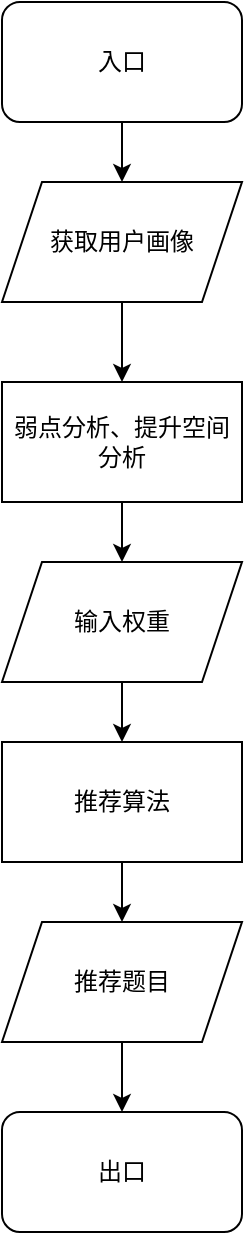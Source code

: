 <mxfile version="17.4.3" type="github"><diagram id="w_Pz1hqVnfEKA9U28U51" name="第 1 页"><mxGraphModel dx="1102" dy="591" grid="1" gridSize="10" guides="1" tooltips="1" connect="1" arrows="1" fold="1" page="1" pageScale="1" pageWidth="827" pageHeight="1169" math="0" shadow="0"><root><mxCell id="0"/><mxCell id="1" parent="0"/><mxCell id="S7O4hNaFyNOycU2FPg8t-2" value="入口" style="rounded=1;whiteSpace=wrap;html=1;" vertex="1" parent="1"><mxGeometry x="360" y="30" width="120" height="60" as="geometry"/></mxCell><mxCell id="S7O4hNaFyNOycU2FPg8t-3" value="弱点分析、提升空间分析" style="rounded=0;whiteSpace=wrap;html=1;" vertex="1" parent="1"><mxGeometry x="360" y="220" width="120" height="60" as="geometry"/></mxCell><mxCell id="S7O4hNaFyNOycU2FPg8t-4" value="获取用户画像" style="shape=parallelogram;perimeter=parallelogramPerimeter;whiteSpace=wrap;html=1;fixedSize=1;" vertex="1" parent="1"><mxGeometry x="360" y="120" width="120" height="60" as="geometry"/></mxCell><mxCell id="S7O4hNaFyNOycU2FPg8t-7" value="" style="endArrow=classic;html=1;rounded=0;exitX=0.5;exitY=1;exitDx=0;exitDy=0;entryX=0.5;entryY=0;entryDx=0;entryDy=0;" edge="1" parent="1" source="S7O4hNaFyNOycU2FPg8t-2" target="S7O4hNaFyNOycU2FPg8t-4"><mxGeometry width="50" height="50" relative="1" as="geometry"><mxPoint x="390" y="330" as="sourcePoint"/><mxPoint x="420" y="160" as="targetPoint"/></mxGeometry></mxCell><mxCell id="S7O4hNaFyNOycU2FPg8t-8" value="出口" style="rounded=1;whiteSpace=wrap;html=1;" vertex="1" parent="1"><mxGeometry x="360" y="585" width="120" height="60" as="geometry"/></mxCell><mxCell id="S7O4hNaFyNOycU2FPg8t-11" value="输入权重" style="shape=parallelogram;perimeter=parallelogramPerimeter;whiteSpace=wrap;html=1;fixedSize=1;" vertex="1" parent="1"><mxGeometry x="360" y="310" width="120" height="60" as="geometry"/></mxCell><mxCell id="S7O4hNaFyNOycU2FPg8t-12" value="推荐题目" style="shape=parallelogram;perimeter=parallelogramPerimeter;whiteSpace=wrap;html=1;fixedSize=1;" vertex="1" parent="1"><mxGeometry x="360" y="490" width="120" height="60" as="geometry"/></mxCell><mxCell id="S7O4hNaFyNOycU2FPg8t-13" value="推荐算法" style="rounded=0;whiteSpace=wrap;html=1;" vertex="1" parent="1"><mxGeometry x="360" y="400" width="120" height="60" as="geometry"/></mxCell><mxCell id="S7O4hNaFyNOycU2FPg8t-14" value="" style="endArrow=classic;html=1;rounded=0;exitX=0.5;exitY=1;exitDx=0;exitDy=0;entryX=0.5;entryY=0;entryDx=0;entryDy=0;" edge="1" parent="1" source="S7O4hNaFyNOycU2FPg8t-4" target="S7O4hNaFyNOycU2FPg8t-3"><mxGeometry width="50" height="50" relative="1" as="geometry"><mxPoint x="390" y="210" as="sourcePoint"/><mxPoint x="210" y="170" as="targetPoint"/></mxGeometry></mxCell><mxCell id="S7O4hNaFyNOycU2FPg8t-15" value="" style="endArrow=classic;html=1;rounded=0;entryX=0.5;entryY=0;entryDx=0;entryDy=0;" edge="1" parent="1" target="S7O4hNaFyNOycU2FPg8t-11"><mxGeometry width="50" height="50" relative="1" as="geometry"><mxPoint x="420" y="280" as="sourcePoint"/><mxPoint x="440" y="160" as="targetPoint"/></mxGeometry></mxCell><mxCell id="S7O4hNaFyNOycU2FPg8t-16" value="" style="endArrow=classic;html=1;rounded=0;entryX=0.5;entryY=0;entryDx=0;entryDy=0;exitX=0.5;exitY=1;exitDx=0;exitDy=0;" edge="1" parent="1" source="S7O4hNaFyNOycU2FPg8t-11" target="S7O4hNaFyNOycU2FPg8t-13"><mxGeometry width="50" height="50" relative="1" as="geometry"><mxPoint x="390" y="460" as="sourcePoint"/><mxPoint x="440" y="410" as="targetPoint"/></mxGeometry></mxCell><mxCell id="S7O4hNaFyNOycU2FPg8t-17" value="" style="endArrow=classic;html=1;rounded=0;entryX=0.5;entryY=0;entryDx=0;entryDy=0;exitX=0.5;exitY=1;exitDx=0;exitDy=0;" edge="1" parent="1" source="S7O4hNaFyNOycU2FPg8t-12" target="S7O4hNaFyNOycU2FPg8t-8"><mxGeometry width="50" height="50" relative="1" as="geometry"><mxPoint x="240" y="630" as="sourcePoint"/><mxPoint x="290" y="580" as="targetPoint"/></mxGeometry></mxCell><mxCell id="S7O4hNaFyNOycU2FPg8t-18" value="" style="endArrow=classic;html=1;rounded=0;entryX=0.5;entryY=0;entryDx=0;entryDy=0;exitX=0.5;exitY=1;exitDx=0;exitDy=0;" edge="1" parent="1" source="S7O4hNaFyNOycU2FPg8t-13" target="S7O4hNaFyNOycU2FPg8t-12"><mxGeometry width="50" height="50" relative="1" as="geometry"><mxPoint x="390" y="460" as="sourcePoint"/><mxPoint x="440" y="410" as="targetPoint"/></mxGeometry></mxCell></root></mxGraphModel></diagram></mxfile>
